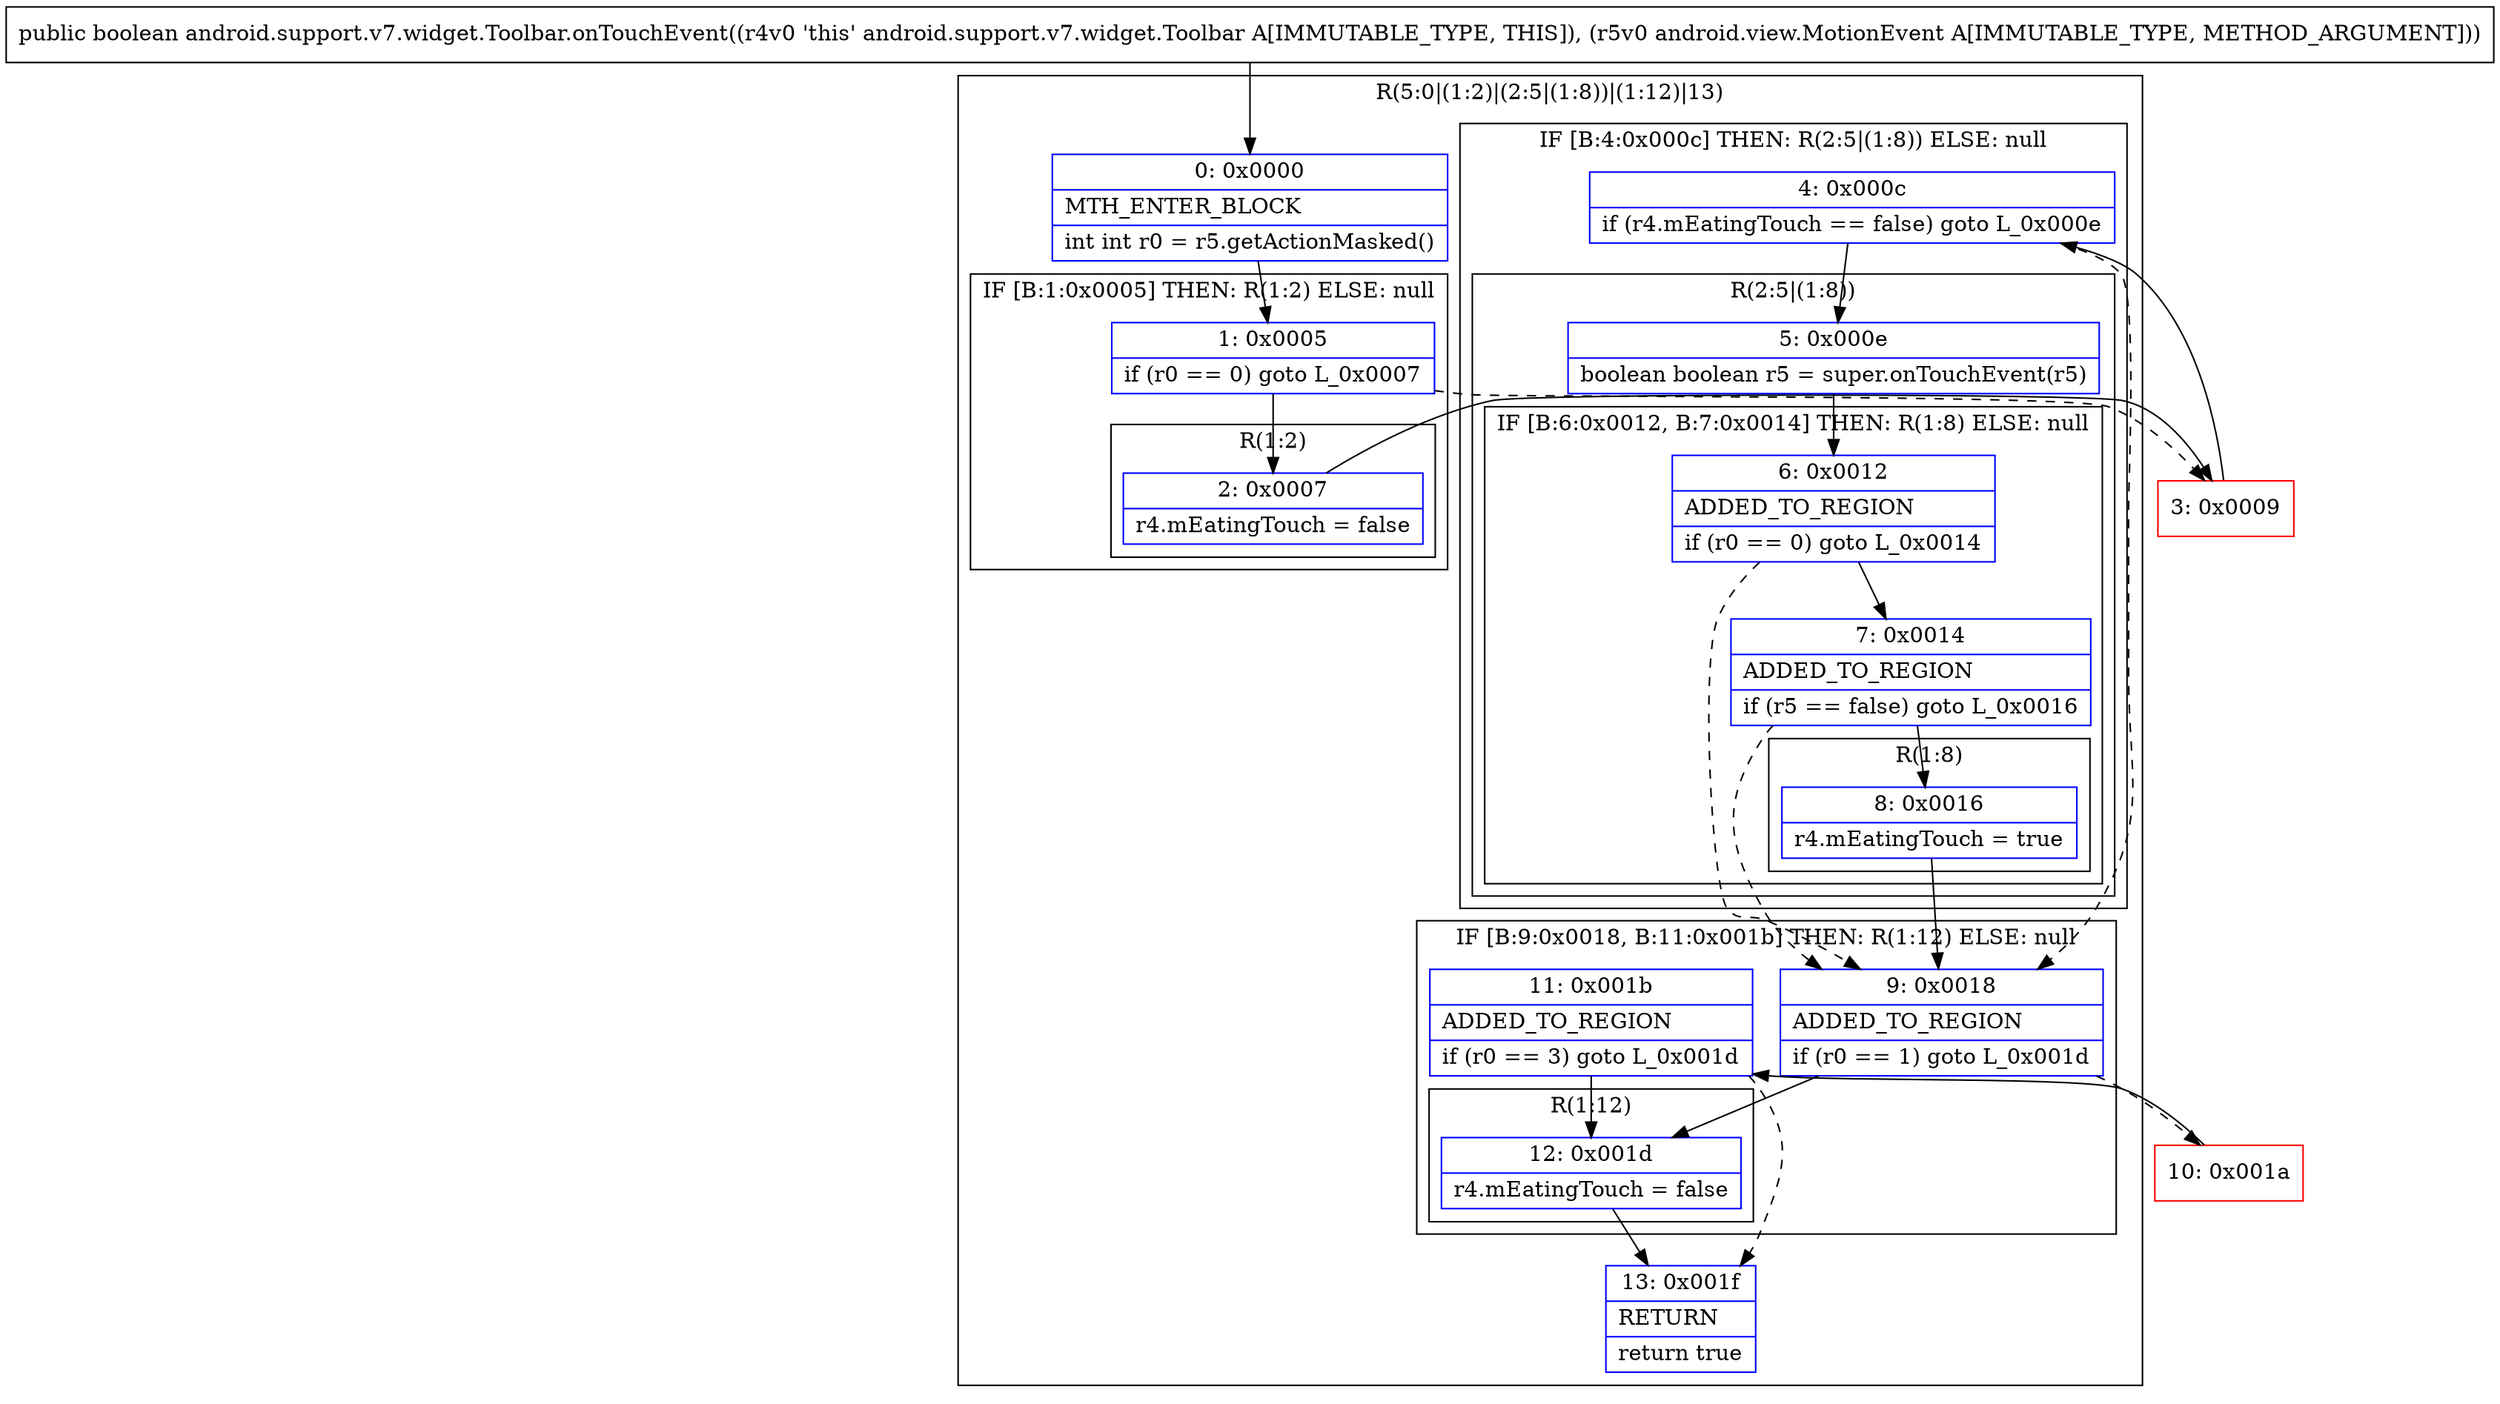 digraph "CFG forandroid.support.v7.widget.Toolbar.onTouchEvent(Landroid\/view\/MotionEvent;)Z" {
subgraph cluster_Region_195607015 {
label = "R(5:0|(1:2)|(2:5|(1:8))|(1:12)|13)";
node [shape=record,color=blue];
Node_0 [shape=record,label="{0\:\ 0x0000|MTH_ENTER_BLOCK\l|int int r0 = r5.getActionMasked()\l}"];
subgraph cluster_IfRegion_2054835131 {
label = "IF [B:1:0x0005] THEN: R(1:2) ELSE: null";
node [shape=record,color=blue];
Node_1 [shape=record,label="{1\:\ 0x0005|if (r0 == 0) goto L_0x0007\l}"];
subgraph cluster_Region_1531055248 {
label = "R(1:2)";
node [shape=record,color=blue];
Node_2 [shape=record,label="{2\:\ 0x0007|r4.mEatingTouch = false\l}"];
}
}
subgraph cluster_IfRegion_1256983047 {
label = "IF [B:4:0x000c] THEN: R(2:5|(1:8)) ELSE: null";
node [shape=record,color=blue];
Node_4 [shape=record,label="{4\:\ 0x000c|if (r4.mEatingTouch == false) goto L_0x000e\l}"];
subgraph cluster_Region_2033204538 {
label = "R(2:5|(1:8))";
node [shape=record,color=blue];
Node_5 [shape=record,label="{5\:\ 0x000e|boolean boolean r5 = super.onTouchEvent(r5)\l}"];
subgraph cluster_IfRegion_1658172548 {
label = "IF [B:6:0x0012, B:7:0x0014] THEN: R(1:8) ELSE: null";
node [shape=record,color=blue];
Node_6 [shape=record,label="{6\:\ 0x0012|ADDED_TO_REGION\l|if (r0 == 0) goto L_0x0014\l}"];
Node_7 [shape=record,label="{7\:\ 0x0014|ADDED_TO_REGION\l|if (r5 == false) goto L_0x0016\l}"];
subgraph cluster_Region_1317001426 {
label = "R(1:8)";
node [shape=record,color=blue];
Node_8 [shape=record,label="{8\:\ 0x0016|r4.mEatingTouch = true\l}"];
}
}
}
}
subgraph cluster_IfRegion_932826543 {
label = "IF [B:9:0x0018, B:11:0x001b] THEN: R(1:12) ELSE: null";
node [shape=record,color=blue];
Node_9 [shape=record,label="{9\:\ 0x0018|ADDED_TO_REGION\l|if (r0 == 1) goto L_0x001d\l}"];
Node_11 [shape=record,label="{11\:\ 0x001b|ADDED_TO_REGION\l|if (r0 == 3) goto L_0x001d\l}"];
subgraph cluster_Region_1488387087 {
label = "R(1:12)";
node [shape=record,color=blue];
Node_12 [shape=record,label="{12\:\ 0x001d|r4.mEatingTouch = false\l}"];
}
}
Node_13 [shape=record,label="{13\:\ 0x001f|RETURN\l|return true\l}"];
}
Node_3 [shape=record,color=red,label="{3\:\ 0x0009}"];
Node_10 [shape=record,color=red,label="{10\:\ 0x001a}"];
MethodNode[shape=record,label="{public boolean android.support.v7.widget.Toolbar.onTouchEvent((r4v0 'this' android.support.v7.widget.Toolbar A[IMMUTABLE_TYPE, THIS]), (r5v0 android.view.MotionEvent A[IMMUTABLE_TYPE, METHOD_ARGUMENT])) }"];
MethodNode -> Node_0;
Node_0 -> Node_1;
Node_1 -> Node_2;
Node_1 -> Node_3[style=dashed];
Node_2 -> Node_3;
Node_4 -> Node_5;
Node_4 -> Node_9[style=dashed];
Node_5 -> Node_6;
Node_6 -> Node_7;
Node_6 -> Node_9[style=dashed];
Node_7 -> Node_8;
Node_7 -> Node_9[style=dashed];
Node_8 -> Node_9;
Node_9 -> Node_10[style=dashed];
Node_9 -> Node_12;
Node_11 -> Node_12;
Node_11 -> Node_13[style=dashed];
Node_12 -> Node_13;
Node_3 -> Node_4;
Node_10 -> Node_11;
}

